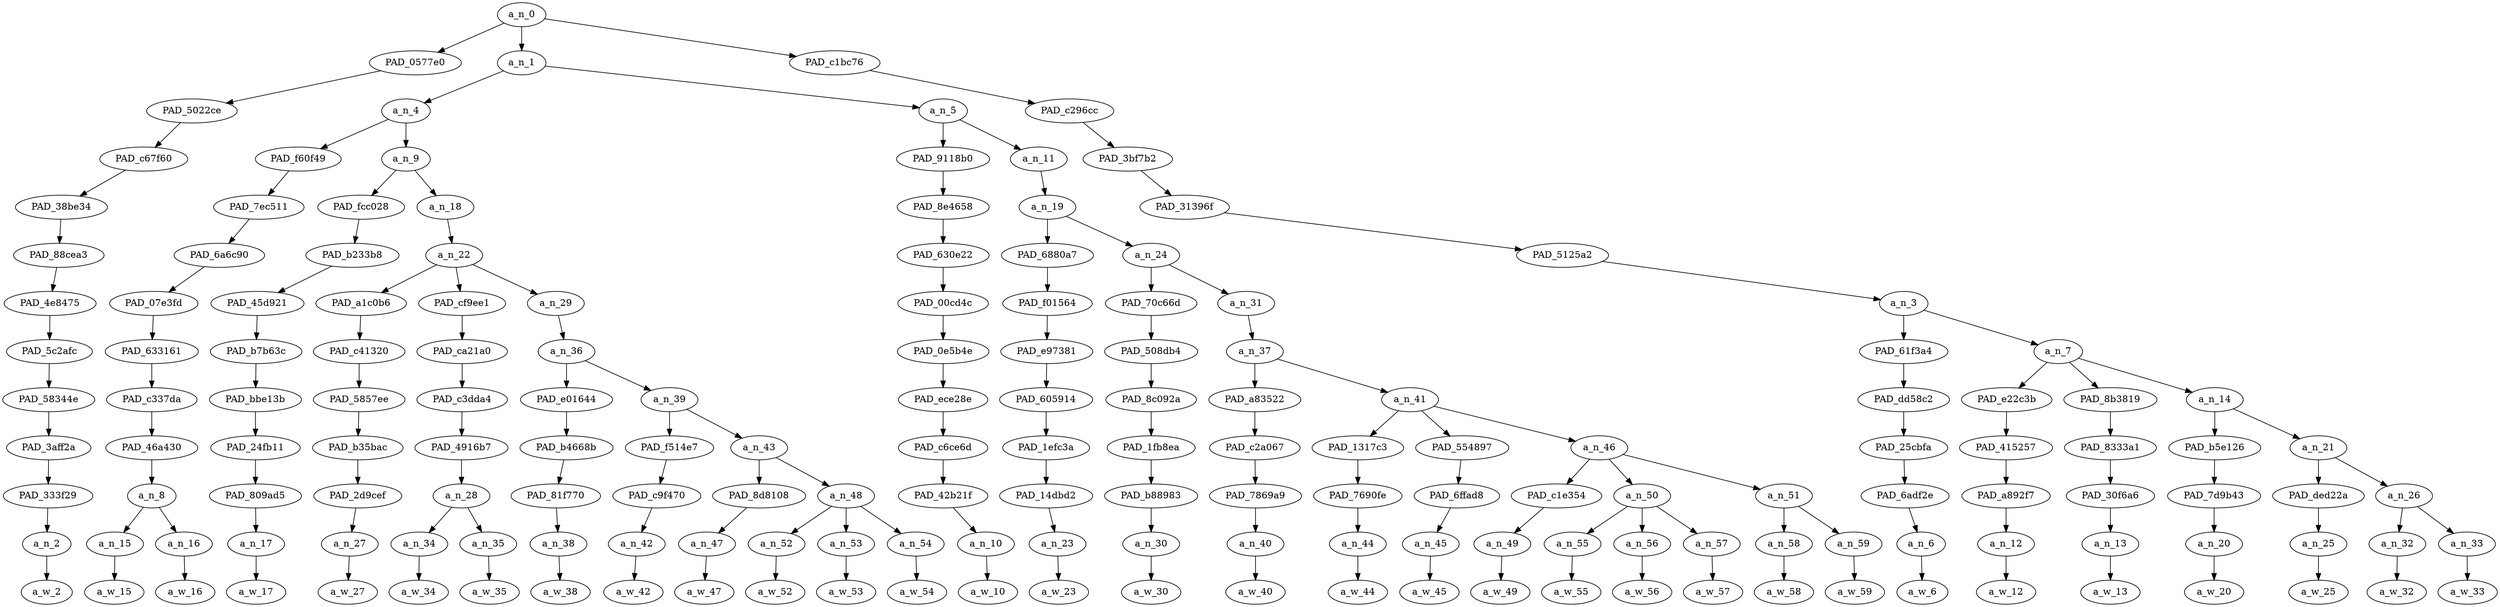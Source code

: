 strict digraph "" {
	a_n_0	[div_dir=-1,
		index=0,
		level=12,
		pos="19.215856481481485,12!",
		text_span="[0, 1, 2, 3, 4, 5, 6, 7, 8, 9, 10, 11, 12, 13, 14, 15, 16, 17, 18, 19, 20, 21, 22, 23, 24, 25, 26, 27, 28, 29, 30, 31]",
		value=0.99999999];
	PAD_0577e0	[div_dir=1,
		index=1,
		level=11,
		pos="24.0,11!",
		text_span="[24]",
		value=0.01199813];
	a_n_0 -> PAD_0577e0;
	a_n_1	[div_dir=-1,
		index=0,
		level=11,
		pos="7.501736111111112,11!",
		text_span="[0, 1, 2, 3, 4, 5, 6, 7, 8, 9, 10, 11, 12, 13, 14, 15, 16, 17, 18, 19, 20, 21, 22, 23]",
		value=0.65972283];
	a_n_0 -> a_n_1;
	PAD_c1bc76	[div_dir=-1,
		index=2,
		level=11,
		pos="26.145833333333336,11!",
		text_span="[25, 26, 27, 28, 29, 30, 31]",
		value=0.32817601];
	a_n_0 -> PAD_c1bc76;
	PAD_5022ce	[div_dir=1,
		index=2,
		level=10,
		pos="24.0,10!",
		text_span="[24]",
		value=0.01199813];
	PAD_0577e0 -> PAD_5022ce;
	PAD_c67f60	[div_dir=1,
		index=4,
		level=9,
		pos="24.0,9!",
		text_span="[24]",
		value=0.01199813];
	PAD_5022ce -> PAD_c67f60;
	PAD_38be34	[div_dir=1,
		index=5,
		level=8,
		pos="24.0,8!",
		text_span="[24]",
		value=0.01199813];
	PAD_c67f60 -> PAD_38be34;
	PAD_88cea3	[div_dir=1,
		index=6,
		level=7,
		pos="24.0,7!",
		text_span="[24]",
		value=0.01199813];
	PAD_38be34 -> PAD_88cea3;
	PAD_4e8475	[div_dir=1,
		index=9,
		level=6,
		pos="24.0,6!",
		text_span="[24]",
		value=0.01199813];
	PAD_88cea3 -> PAD_4e8475;
	PAD_5c2afc	[div_dir=1,
		index=9,
		level=5,
		pos="24.0,5!",
		text_span="[24]",
		value=0.01199813];
	PAD_4e8475 -> PAD_5c2afc;
	PAD_58344e	[div_dir=1,
		index=11,
		level=4,
		pos="24.0,4!",
		text_span="[24]",
		value=0.01199813];
	PAD_5c2afc -> PAD_58344e;
	PAD_3aff2a	[div_dir=1,
		index=14,
		level=3,
		pos="24.0,3!",
		text_span="[24]",
		value=0.01199813];
	PAD_58344e -> PAD_3aff2a;
	PAD_333f29	[div_dir=1,
		index=17,
		level=2,
		pos="24.0,2!",
		text_span="[24]",
		value=0.01199813];
	PAD_3aff2a -> PAD_333f29;
	a_n_2	[div_dir=1,
		index=24,
		level=1,
		pos="24.0,1!",
		text_span="[24]",
		value=0.01199813];
	PAD_333f29 -> a_n_2;
	a_w_2	[div_dir=0,
		index=24,
		level=0,
		pos="24,0!",
		text_span="[24]",
		value=but];
	a_n_2 -> a_w_2;
	a_n_4	[div_dir=-1,
		index=0,
		level=10,
		pos="1.9583333333333333,10!",
		text_span="[0, 1, 2, 3, 4, 5, 6, 7, 8, 9, 10, 11]",
		value=0.37204244];
	a_n_1 -> a_n_4;
	a_n_5	[div_dir=1,
		index=1,
		level=10,
		pos="13.04513888888889,10!",
		text_span="[12, 13, 14, 15, 16, 17, 18, 19, 20, 21, 22, 23]",
		value=0.28761662];
	a_n_1 -> a_n_5;
	PAD_f60f49	[div_dir=-1,
		index=0,
		level=9,
		pos="0.5,9!",
		text_span="[0, 1]",
		value=0.04518742];
	a_n_4 -> PAD_f60f49;
	a_n_9	[div_dir=-1,
		index=1,
		level=9,
		pos="3.4166666666666665,9!",
		text_span="[2, 3, 4, 5, 6, 7, 8, 9, 10, 11]",
		value=0.32674965];
	a_n_4 -> a_n_9;
	PAD_7ec511	[div_dir=-1,
		index=0,
		level=8,
		pos="0.5,8!",
		text_span="[0, 1]",
		value=0.04518742];
	PAD_f60f49 -> PAD_7ec511;
	PAD_6a6c90	[div_dir=-1,
		index=0,
		level=7,
		pos="0.5,7!",
		text_span="[0, 1]",
		value=0.04518742];
	PAD_7ec511 -> PAD_6a6c90;
	PAD_07e3fd	[div_dir=-1,
		index=0,
		level=6,
		pos="0.5,6!",
		text_span="[0, 1]",
		value=0.04518742];
	PAD_6a6c90 -> PAD_07e3fd;
	PAD_633161	[div_dir=-1,
		index=0,
		level=5,
		pos="0.5,5!",
		text_span="[0, 1]",
		value=0.04518742];
	PAD_07e3fd -> PAD_633161;
	PAD_c337da	[div_dir=-1,
		index=0,
		level=4,
		pos="0.5,4!",
		text_span="[0, 1]",
		value=0.04518742];
	PAD_633161 -> PAD_c337da;
	PAD_46a430	[div_dir=-1,
		index=0,
		level=3,
		pos="0.5,3!",
		text_span="[0, 1]",
		value=0.04518742];
	PAD_c337da -> PAD_46a430;
	a_n_8	[div_dir=-1,
		index=0,
		level=2,
		pos="0.5,2!",
		text_span="[0, 1]",
		value=0.04518742];
	PAD_46a430 -> a_n_8;
	a_n_15	[div_dir=-1,
		index=0,
		level=1,
		pos="0.0,1!",
		text_span="[0]",
		value=0.01927360];
	a_n_8 -> a_n_15;
	a_n_16	[div_dir=1,
		index=1,
		level=1,
		pos="1.0,1!",
		text_span="[1]",
		value=0.02587146];
	a_n_8 -> a_n_16;
	a_w_15	[div_dir=0,
		index=0,
		level=0,
		pos="0,0!",
		text_span="[0]",
		value=a];
	a_n_15 -> a_w_15;
	a_w_16	[div_dir=0,
		index=1,
		level=0,
		pos="1,0!",
		text_span="[1]",
		value=mother];
	a_n_16 -> a_w_16;
	PAD_fcc028	[div_dir=-1,
		index=1,
		level=8,
		pos="2.0,8!",
		text_span="[2]",
		value=0.01608213];
	a_n_9 -> PAD_fcc028;
	a_n_18	[div_dir=-1,
		index=2,
		level=8,
		pos="4.833333333333333,8!",
		text_span="[3, 4, 5, 6, 7, 8, 9, 10, 11]",
		value=0.31057103];
	a_n_9 -> a_n_18;
	PAD_b233b8	[div_dir=-1,
		index=1,
		level=7,
		pos="2.0,7!",
		text_span="[2]",
		value=0.01608213];
	PAD_fcc028 -> PAD_b233b8;
	PAD_45d921	[div_dir=-1,
		index=1,
		level=6,
		pos="2.0,6!",
		text_span="[2]",
		value=0.01608213];
	PAD_b233b8 -> PAD_45d921;
	PAD_b7b63c	[div_dir=-1,
		index=1,
		level=5,
		pos="2.0,5!",
		text_span="[2]",
		value=0.01608213];
	PAD_45d921 -> PAD_b7b63c;
	PAD_bbe13b	[div_dir=-1,
		index=1,
		level=4,
		pos="2.0,4!",
		text_span="[2]",
		value=0.01608213];
	PAD_b7b63c -> PAD_bbe13b;
	PAD_24fb11	[div_dir=-1,
		index=1,
		level=3,
		pos="2.0,3!",
		text_span="[2]",
		value=0.01608213];
	PAD_bbe13b -> PAD_24fb11;
	PAD_809ad5	[div_dir=-1,
		index=1,
		level=2,
		pos="2.0,2!",
		text_span="[2]",
		value=0.01608213];
	PAD_24fb11 -> PAD_809ad5;
	a_n_17	[div_dir=-1,
		index=2,
		level=1,
		pos="2.0,1!",
		text_span="[2]",
		value=0.01608213];
	PAD_809ad5 -> a_n_17;
	a_w_17	[div_dir=0,
		index=2,
		level=0,
		pos="2,0!",
		text_span="[2]",
		value=who];
	a_n_17 -> a_w_17;
	a_n_22	[div_dir=-1,
		index=2,
		level=7,
		pos="4.833333333333333,7!",
		text_span="[3, 4, 5, 6, 7, 8, 9, 10, 11]",
		value=0.31047371];
	a_n_18 -> a_n_22;
	PAD_a1c0b6	[div_dir=-1,
		index=2,
		level=6,
		pos="3.0,6!",
		text_span="[3]",
		value=0.02443726];
	a_n_22 -> PAD_a1c0b6;
	PAD_cf9ee1	[div_dir=1,
		index=3,
		level=6,
		pos="4.5,6!",
		text_span="[4, 5]",
		value=0.04367401];
	a_n_22 -> PAD_cf9ee1;
	a_n_29	[div_dir=-1,
		index=4,
		level=6,
		pos="7.0,6!",
		text_span="[6, 7, 8, 9, 10, 11]",
		value=0.24226513];
	a_n_22 -> a_n_29;
	PAD_c41320	[div_dir=-1,
		index=2,
		level=5,
		pos="3.0,5!",
		text_span="[3]",
		value=0.02443726];
	PAD_a1c0b6 -> PAD_c41320;
	PAD_5857ee	[div_dir=-1,
		index=2,
		level=4,
		pos="3.0,4!",
		text_span="[3]",
		value=0.02443726];
	PAD_c41320 -> PAD_5857ee;
	PAD_b35bac	[div_dir=-1,
		index=2,
		level=3,
		pos="3.0,3!",
		text_span="[3]",
		value=0.02443726];
	PAD_5857ee -> PAD_b35bac;
	PAD_2d9cef	[div_dir=-1,
		index=2,
		level=2,
		pos="3.0,2!",
		text_span="[3]",
		value=0.02443726];
	PAD_b35bac -> PAD_2d9cef;
	a_n_27	[div_dir=-1,
		index=3,
		level=1,
		pos="3.0,1!",
		text_span="[3]",
		value=0.02443726];
	PAD_2d9cef -> a_n_27;
	a_w_27	[div_dir=0,
		index=3,
		level=0,
		pos="3,0!",
		text_span="[3]",
		value=tells];
	a_n_27 -> a_w_27;
	PAD_ca21a0	[div_dir=1,
		index=3,
		level=5,
		pos="4.5,5!",
		text_span="[4, 5]",
		value=0.04367401];
	PAD_cf9ee1 -> PAD_ca21a0;
	PAD_c3dda4	[div_dir=1,
		index=3,
		level=4,
		pos="4.5,4!",
		text_span="[4, 5]",
		value=0.04367401];
	PAD_ca21a0 -> PAD_c3dda4;
	PAD_4916b7	[div_dir=1,
		index=3,
		level=3,
		pos="4.5,3!",
		text_span="[4, 5]",
		value=0.04367401];
	PAD_c3dda4 -> PAD_4916b7;
	a_n_28	[div_dir=1,
		index=3,
		level=2,
		pos="4.5,2!",
		text_span="[4, 5]",
		value=0.04367401];
	PAD_4916b7 -> a_n_28;
	a_n_34	[div_dir=1,
		index=4,
		level=1,
		pos="4.0,1!",
		text_span="[4]",
		value=0.01721834];
	a_n_28 -> a_n_34;
	a_n_35	[div_dir=1,
		index=5,
		level=1,
		pos="5.0,1!",
		text_span="[5]",
		value=0.02639891];
	a_n_28 -> a_n_35;
	a_w_34	[div_dir=0,
		index=4,
		level=0,
		pos="4,0!",
		text_span="[4]",
		value=her];
	a_n_34 -> a_w_34;
	a_w_35	[div_dir=0,
		index=5,
		level=0,
		pos="5,0!",
		text_span="[5]",
		value=child];
	a_n_35 -> a_w_35;
	a_n_36	[div_dir=-1,
		index=4,
		level=5,
		pos="7.0,5!",
		text_span="[6, 7, 8, 9, 10, 11]",
		value=0.24215341];
	a_n_29 -> a_n_36;
	PAD_e01644	[div_dir=1,
		index=4,
		level=4,
		pos="6.0,4!",
		text_span="[6]",
		value=0.01368806];
	a_n_36 -> PAD_e01644;
	a_n_39	[div_dir=-1,
		index=5,
		level=4,
		pos="8.0,4!",
		text_span="[7, 8, 9, 10, 11]",
		value=0.22835363];
	a_n_36 -> a_n_39;
	PAD_b4668b	[div_dir=1,
		index=4,
		level=3,
		pos="6.0,3!",
		text_span="[6]",
		value=0.01368806];
	PAD_e01644 -> PAD_b4668b;
	PAD_81f770	[div_dir=1,
		index=4,
		level=2,
		pos="6.0,2!",
		text_span="[6]",
		value=0.01368806];
	PAD_b4668b -> PAD_81f770;
	a_n_38	[div_dir=1,
		index=6,
		level=1,
		pos="6.0,1!",
		text_span="[6]",
		value=0.01368806];
	PAD_81f770 -> a_n_38;
	a_w_38	[div_dir=0,
		index=6,
		level=0,
		pos="6,0!",
		text_span="[6]",
		value=to];
	a_n_38 -> a_w_38;
	PAD_f514e7	[div_dir=1,
		index=5,
		level=3,
		pos="7.0,3!",
		text_span="[7]",
		value=0.02711642];
	a_n_39 -> PAD_f514e7;
	a_n_43	[div_dir=-1,
		index=6,
		level=3,
		pos="9.0,3!",
		text_span="[8, 9, 10, 11]",
		value=0.20110133];
	a_n_39 -> a_n_43;
	PAD_c9f470	[div_dir=1,
		index=5,
		level=2,
		pos="7.0,2!",
		text_span="[7]",
		value=0.02711642];
	PAD_f514e7 -> PAD_c9f470;
	a_n_42	[div_dir=1,
		index=7,
		level=1,
		pos="7.0,1!",
		text_span="[7]",
		value=0.02711642];
	PAD_c9f470 -> a_n_42;
	a_w_42	[div_dir=0,
		index=7,
		level=0,
		pos="7,0!",
		text_span="[7]",
		value=play];
	a_n_42 -> a_w_42;
	PAD_8d8108	[div_dir=-1,
		index=6,
		level=2,
		pos="8.0,2!",
		text_span="[8]",
		value=0.01855586];
	a_n_43 -> PAD_8d8108;
	a_n_48	[div_dir=-1,
		index=7,
		level=2,
		pos="10.0,2!",
		text_span="[9, 10, 11]",
		value=0.18239432];
	a_n_43 -> a_n_48;
	a_n_47	[div_dir=-1,
		index=8,
		level=1,
		pos="8.0,1!",
		text_span="[8]",
		value=0.01855586];
	PAD_8d8108 -> a_n_47;
	a_w_47	[div_dir=0,
		index=8,
		level=0,
		pos="8,0!",
		text_span="[8]",
		value=with];
	a_n_47 -> a_w_47;
	a_n_52	[div_dir=1,
		index=9,
		level=1,
		pos="9.0,1!",
		text_span="[9]",
		value=0.02217702];
	a_n_48 -> a_n_52;
	a_n_53	[div_dir=-1,
		index=10,
		level=1,
		pos="10.0,1!",
		text_span="[10]",
		value=0.12864488];
	a_n_48 -> a_n_53;
	a_n_54	[div_dir=-1,
		index=11,
		level=1,
		pos="11.0,1!",
		text_span="[11]",
		value=0.03142349];
	a_n_48 -> a_n_54;
	a_w_52	[div_dir=0,
		index=9,
		level=0,
		pos="9,0!",
		text_span="[9]",
		value=a1];
	a_n_52 -> a_w_52;
	a_w_53	[div_dir=0,
		index=10,
		level=0,
		pos="10,0!",
		text_span="[10]",
		value=diseased];
	a_n_53 -> a_w_53;
	a_w_54	[div_dir=0,
		index=11,
		level=0,
		pos="11,0!",
		text_span="[11]",
		value=child1];
	a_n_54 -> a_w_54;
	PAD_9118b0	[div_dir=-1,
		index=2,
		level=9,
		pos="12.0,9!",
		text_span="[12]",
		value=0.03123972];
	a_n_5 -> PAD_9118b0;
	a_n_11	[div_dir=1,
		index=3,
		level=9,
		pos="14.090277777777779,9!",
		text_span="[13, 14, 15, 16, 17, 18, 19, 20, 21, 22, 23]",
		value=0.25636187];
	a_n_5 -> a_n_11;
	PAD_8e4658	[div_dir=-1,
		index=3,
		level=8,
		pos="12.0,8!",
		text_span="[12]",
		value=0.03123972];
	PAD_9118b0 -> PAD_8e4658;
	PAD_630e22	[div_dir=-1,
		index=3,
		level=7,
		pos="12.0,7!",
		text_span="[12]",
		value=0.03123972];
	PAD_8e4658 -> PAD_630e22;
	PAD_00cd4c	[div_dir=-1,
		index=5,
		level=6,
		pos="12.0,6!",
		text_span="[12]",
		value=0.03123972];
	PAD_630e22 -> PAD_00cd4c;
	PAD_0e5b4e	[div_dir=-1,
		index=5,
		level=5,
		pos="12.0,5!",
		text_span="[12]",
		value=0.03123972];
	PAD_00cd4c -> PAD_0e5b4e;
	PAD_ece28e	[div_dir=-1,
		index=6,
		level=4,
		pos="12.0,4!",
		text_span="[12]",
		value=0.03123972];
	PAD_0e5b4e -> PAD_ece28e;
	PAD_c6ce6d	[div_dir=-1,
		index=7,
		level=3,
		pos="12.0,3!",
		text_span="[12]",
		value=0.03123972];
	PAD_ece28e -> PAD_c6ce6d;
	PAD_42b21f	[div_dir=-1,
		index=8,
		level=2,
		pos="12.0,2!",
		text_span="[12]",
		value=0.03123972];
	PAD_c6ce6d -> PAD_42b21f;
	a_n_10	[div_dir=-1,
		index=12,
		level=1,
		pos="12.0,1!",
		text_span="[12]",
		value=0.03123972];
	PAD_42b21f -> a_n_10;
	a_w_10	[div_dir=0,
		index=12,
		level=0,
		pos="12,0!",
		text_span="[12]",
		value=look];
	a_n_10 -> a_w_10;
	a_n_19	[div_dir=1,
		index=4,
		level=8,
		pos="14.090277777777779,8!",
		text_span="[13, 14, 15, 16, 17, 18, 19, 20, 21, 22, 23]",
		value=0.25633448];
	a_n_11 -> a_n_19;
	PAD_6880a7	[div_dir=-1,
		index=4,
		level=7,
		pos="13.0,7!",
		text_span="[13]",
		value=0.01889448];
	a_n_19 -> PAD_6880a7;
	a_n_24	[div_dir=1,
		index=5,
		level=7,
		pos="15.180555555555557,7!",
		text_span="[14, 15, 16, 17, 18, 19, 20, 21, 22, 23]",
		value=0.23741260];
	a_n_19 -> a_n_24;
	PAD_f01564	[div_dir=-1,
		index=6,
		level=6,
		pos="13.0,6!",
		text_span="[13]",
		value=0.01889448];
	PAD_6880a7 -> PAD_f01564;
	PAD_e97381	[div_dir=-1,
		index=6,
		level=5,
		pos="13.0,5!",
		text_span="[13]",
		value=0.01889448];
	PAD_f01564 -> PAD_e97381;
	PAD_605914	[div_dir=-1,
		index=7,
		level=4,
		pos="13.0,4!",
		text_span="[13]",
		value=0.01889448];
	PAD_e97381 -> PAD_605914;
	PAD_1efc3a	[div_dir=-1,
		index=8,
		level=3,
		pos="13.0,3!",
		text_span="[13]",
		value=0.01889448];
	PAD_605914 -> PAD_1efc3a;
	PAD_14dbd2	[div_dir=-1,
		index=9,
		level=2,
		pos="13.0,2!",
		text_span="[13]",
		value=0.01889448];
	PAD_1efc3a -> PAD_14dbd2;
	a_n_23	[div_dir=-1,
		index=13,
		level=1,
		pos="13.0,1!",
		text_span="[13]",
		value=0.01889448];
	PAD_14dbd2 -> a_n_23;
	a_w_23	[div_dir=0,
		index=13,
		level=0,
		pos="13,0!",
		text_span="[13]",
		value=i];
	a_n_23 -> a_w_23;
	PAD_70c66d	[div_dir=-1,
		index=7,
		level=6,
		pos="14.0,6!",
		text_span="[14]",
		value=0.01424738];
	a_n_24 -> PAD_70c66d;
	a_n_31	[div_dir=1,
		index=8,
		level=6,
		pos="16.361111111111114,6!",
		text_span="[15, 16, 17, 18, 19, 20, 21, 22, 23]",
		value=0.22311319];
	a_n_24 -> a_n_31;
	PAD_508db4	[div_dir=-1,
		index=7,
		level=5,
		pos="14.0,5!",
		text_span="[14]",
		value=0.01424738];
	PAD_70c66d -> PAD_508db4;
	PAD_8c092a	[div_dir=-1,
		index=8,
		level=4,
		pos="14.0,4!",
		text_span="[14]",
		value=0.01424738];
	PAD_508db4 -> PAD_8c092a;
	PAD_1fb8ea	[div_dir=-1,
		index=9,
		level=3,
		pos="14.0,3!",
		text_span="[14]",
		value=0.01424738];
	PAD_8c092a -> PAD_1fb8ea;
	PAD_b88983	[div_dir=-1,
		index=10,
		level=2,
		pos="14.0,2!",
		text_span="[14]",
		value=0.01424738];
	PAD_1fb8ea -> PAD_b88983;
	a_n_30	[div_dir=-1,
		index=14,
		level=1,
		pos="14.0,1!",
		text_span="[14]",
		value=0.01424738];
	PAD_b88983 -> a_n_30;
	a_w_30	[div_dir=0,
		index=14,
		level=0,
		pos="14,0!",
		text_span="[14]",
		value=know];
	a_n_30 -> a_w_30;
	a_n_37	[div_dir=1,
		index=8,
		level=5,
		pos="16.361111111111114,5!",
		text_span="[15, 16, 17, 18, 19, 20, 21, 22, 23]",
		value=0.22303987];
	a_n_31 -> a_n_37;
	PAD_a83522	[div_dir=1,
		index=9,
		level=4,
		pos="15.0,4!",
		text_span="[15]",
		value=0.01588233];
	a_n_37 -> PAD_a83522;
	a_n_41	[div_dir=1,
		index=10,
		level=4,
		pos="17.722222222222225,4!",
		text_span="[16, 17, 18, 19, 20, 21, 22, 23]",
		value=0.20708423];
	a_n_37 -> a_n_41;
	PAD_c2a067	[div_dir=1,
		index=10,
		level=3,
		pos="15.0,3!",
		text_span="[15]",
		value=0.01588233];
	PAD_a83522 -> PAD_c2a067;
	PAD_7869a9	[div_dir=1,
		index=11,
		level=2,
		pos="15.0,2!",
		text_span="[15]",
		value=0.01588233];
	PAD_c2a067 -> PAD_7869a9;
	a_n_40	[div_dir=1,
		index=15,
		level=1,
		pos="15.0,1!",
		text_span="[15]",
		value=0.01588233];
	PAD_7869a9 -> a_n_40;
	a_w_40	[div_dir=0,
		index=15,
		level=0,
		pos="15,0!",
		text_span="[15]",
		value=they];
	a_n_40 -> a_w_40;
	PAD_1317c3	[div_dir=1,
		index=11,
		level=3,
		pos="16.0,3!",
		text_span="[16]",
		value=0.01311147];
	a_n_41 -> PAD_1317c3;
	PAD_554897	[div_dir=1,
		index=12,
		level=3,
		pos="17.0,3!",
		text_span="[17]",
		value=0.01553253];
	a_n_41 -> PAD_554897;
	a_n_46	[div_dir=1,
		index=13,
		level=3,
		pos="20.166666666666668,3!",
		text_span="[18, 19, 20, 21, 22, 23]",
		value=0.17837239];
	a_n_41 -> a_n_46;
	PAD_7690fe	[div_dir=1,
		index=12,
		level=2,
		pos="16.0,2!",
		text_span="[16]",
		value=0.01311147];
	PAD_1317c3 -> PAD_7690fe;
	a_n_44	[div_dir=1,
		index=16,
		level=1,
		pos="16.0,1!",
		text_span="[16]",
		value=0.01311147];
	PAD_7690fe -> a_n_44;
	a_w_44	[div_dir=0,
		index=16,
		level=0,
		pos="16,0!",
		text_span="[16]",
		value=did];
	a_n_44 -> a_w_44;
	PAD_6ffad8	[div_dir=1,
		index=13,
		level=2,
		pos="17.0,2!",
		text_span="[17]",
		value=0.01553253];
	PAD_554897 -> PAD_6ffad8;
	a_n_45	[div_dir=1,
		index=17,
		level=1,
		pos="17.0,1!",
		text_span="[17]",
		value=0.01553253];
	PAD_6ffad8 -> a_n_45;
	a_w_45	[div_dir=0,
		index=17,
		level=0,
		pos="17,0!",
		text_span="[17]",
		value=not];
	a_n_45 -> a_w_45;
	PAD_c1e354	[div_dir=1,
		index=14,
		level=2,
		pos="18.0,2!",
		text_span="[18]",
		value=0.02123662];
	a_n_46 -> PAD_c1e354;
	a_n_50	[div_dir=1,
		index=15,
		level=2,
		pos="20.0,2!",
		text_span="[19, 20, 21]",
		value=0.12729484];
	a_n_46 -> a_n_50;
	a_n_51	[div_dir=1,
		index=16,
		level=2,
		pos="22.5,2!",
		text_span="[22, 23]",
		value=0.02978026];
	a_n_46 -> a_n_51;
	a_n_49	[div_dir=1,
		index=18,
		level=1,
		pos="18.0,1!",
		text_span="[18]",
		value=0.02123662];
	PAD_c1e354 -> a_n_49;
	a_w_49	[div_dir=0,
		index=18,
		level=0,
		pos="18,0!",
		text_span="[18]",
		value=have];
	a_n_49 -> a_w_49;
	a_n_55	[div_dir=1,
		index=19,
		level=1,
		pos="19.0,1!",
		text_span="[19]",
		value=0.07648299];
	a_n_50 -> a_n_55;
	a_n_56	[div_dir=1,
		index=20,
		level=1,
		pos="20.0,1!",
		text_span="[20]",
		value=0.01599895];
	a_n_50 -> a_n_56;
	a_n_57	[div_dir=-1,
		index=21,
		level=1,
		pos="21.0,1!",
		text_span="[21]",
		value=0.03473902];
	a_n_50 -> a_n_57;
	a_w_55	[div_dir=0,
		index=19,
		level=0,
		pos="19,0!",
		text_span="[19]",
		value=iphones];
	a_n_55 -> a_w_55;
	a_w_56	[div_dir=0,
		index=20,
		level=0,
		pos="20,0!",
		text_span="[20]",
		value=and];
	a_n_56 -> a_w_56;
	a_w_57	[div_dir=0,
		index=21,
		level=0,
		pos="21,0!",
		text_span="[21]",
		value=computers];
	a_n_57 -> a_w_57;
	a_n_58	[div_dir=-1,
		index=22,
		level=1,
		pos="22.0,1!",
		text_span="[22]",
		value=0.01512403];
	a_n_51 -> a_n_58;
	a_n_59	[div_dir=1,
		index=23,
		level=1,
		pos="23.0,1!",
		text_span="[23]",
		value=0.01465331];
	a_n_51 -> a_n_59;
	a_w_58	[div_dir=0,
		index=22,
		level=0,
		pos="22,0!",
		text_span="[22]",
		value=back];
	a_n_58 -> a_w_58;
	a_w_59	[div_dir=0,
		index=23,
		level=0,
		pos="23,0!",
		text_span="[23]",
		value=then];
	a_n_59 -> a_w_59;
	PAD_c296cc	[div_dir=-1,
		index=3,
		level=10,
		pos="26.145833333333336,10!",
		text_span="[25, 26, 27, 28, 29, 30, 31]",
		value=0.32817601];
	PAD_c1bc76 -> PAD_c296cc;
	PAD_3bf7b2	[div_dir=-1,
		index=5,
		level=9,
		pos="26.145833333333336,9!",
		text_span="[25, 26, 27, 28, 29, 30, 31]",
		value=0.32817601];
	PAD_c296cc -> PAD_3bf7b2;
	PAD_31396f	[div_dir=-1,
		index=6,
		level=8,
		pos="26.145833333333336,8!",
		text_span="[25, 26, 27, 28, 29, 30, 31]",
		value=0.32817601];
	PAD_3bf7b2 -> PAD_31396f;
	PAD_5125a2	[div_dir=-1,
		index=7,
		level=7,
		pos="26.145833333333336,7!",
		text_span="[25, 26, 27, 28, 29, 30, 31]",
		value=0.32817601];
	PAD_31396f -> PAD_5125a2;
	a_n_3	[div_dir=-1,
		index=10,
		level=6,
		pos="26.145833333333336,6!",
		text_span="[25, 26, 27, 28, 29, 30, 31]",
		value=0.32817601];
	PAD_5125a2 -> a_n_3;
	PAD_61f3a4	[div_dir=1,
		index=10,
		level=5,
		pos="25.0,5!",
		text_span="[25]",
		value=0.01552347];
	a_n_3 -> PAD_61f3a4;
	a_n_7	[div_dir=-1,
		index=11,
		level=5,
		pos="27.291666666666668,5!",
		text_span="[26, 27, 28, 29, 30, 31]",
		value=0.31254731];
	a_n_3 -> a_n_7;
	PAD_dd58c2	[div_dir=1,
		index=12,
		level=4,
		pos="25.0,4!",
		text_span="[25]",
		value=0.01552347];
	PAD_61f3a4 -> PAD_dd58c2;
	PAD_25cbfa	[div_dir=1,
		index=15,
		level=3,
		pos="25.0,3!",
		text_span="[25]",
		value=0.01552347];
	PAD_dd58c2 -> PAD_25cbfa;
	PAD_6adf2e	[div_dir=1,
		index=18,
		level=2,
		pos="25.0,2!",
		text_span="[25]",
		value=0.01552347];
	PAD_25cbfa -> PAD_6adf2e;
	a_n_6	[div_dir=1,
		index=25,
		level=1,
		pos="25.0,1!",
		text_span="[25]",
		value=0.01552347];
	PAD_6adf2e -> a_n_6;
	a_w_6	[div_dir=0,
		index=25,
		level=0,
		pos="25,0!",
		text_span="[25]",
		value=they1];
	a_n_6 -> a_w_6;
	PAD_e22c3b	[div_dir=1,
		index=13,
		level=4,
		pos="26.0,4!",
		text_span="[26]",
		value=0.01389845];
	a_n_7 -> PAD_e22c3b;
	PAD_8b3819	[div_dir=1,
		index=14,
		level=4,
		pos="27.0,4!",
		text_span="[27]",
		value=0.01155245];
	a_n_7 -> PAD_8b3819;
	a_n_14	[div_dir=-1,
		index=15,
		level=4,
		pos="28.875,4!",
		text_span="[28, 29, 30, 31]",
		value=0.28697926];
	a_n_7 -> a_n_14;
	PAD_415257	[div_dir=1,
		index=16,
		level=3,
		pos="26.0,3!",
		text_span="[26]",
		value=0.01389845];
	PAD_e22c3b -> PAD_415257;
	PAD_a892f7	[div_dir=1,
		index=19,
		level=2,
		pos="26.0,2!",
		text_span="[26]",
		value=0.01389845];
	PAD_415257 -> PAD_a892f7;
	a_n_12	[div_dir=1,
		index=26,
		level=1,
		pos="26.0,1!",
		text_span="[26]",
		value=0.01389845];
	PAD_a892f7 -> a_n_12;
	a_w_12	[div_dir=0,
		index=26,
		level=0,
		pos="26,0!",
		text_span="[26]",
		value=were];
	a_n_12 -> a_w_12;
	PAD_8333a1	[div_dir=1,
		index=17,
		level=3,
		pos="27.0,3!",
		text_span="[27]",
		value=0.01155245];
	PAD_8b3819 -> PAD_8333a1;
	PAD_30f6a6	[div_dir=1,
		index=20,
		level=2,
		pos="27.0,2!",
		text_span="[27]",
		value=0.01155245];
	PAD_8333a1 -> PAD_30f6a6;
	a_n_13	[div_dir=1,
		index=27,
		level=1,
		pos="27.0,1!",
		text_span="[27]",
		value=0.01155245];
	PAD_30f6a6 -> a_n_13;
	a_w_13	[div_dir=0,
		index=27,
		level=0,
		pos="27,0!",
		text_span="[27]",
		value=not1];
	a_n_13 -> a_w_13;
	PAD_b5e126	[div_dir=-1,
		index=18,
		level=3,
		pos="28.0,3!",
		text_span="[28]",
		value=0.09846610];
	a_n_14 -> PAD_b5e126;
	a_n_21	[div_dir=-1,
		index=19,
		level=3,
		pos="29.75,3!",
		text_span="[29, 30, 31]",
		value=0.18837214];
	a_n_14 -> a_n_21;
	PAD_7d9b43	[div_dir=-1,
		index=21,
		level=2,
		pos="28.0,2!",
		text_span="[28]",
		value=0.09846610];
	PAD_b5e126 -> PAD_7d9b43;
	a_n_20	[div_dir=-1,
		index=28,
		level=1,
		pos="28.0,1!",
		text_span="[28]",
		value=0.09846610];
	PAD_7d9b43 -> a_n_20;
	a_w_20	[div_dir=0,
		index=28,
		level=0,
		pos="28,0!",
		text_span="[28]",
		value=retarded];
	a_n_20 -> a_w_20;
	PAD_ded22a	[div_dir=1,
		index=22,
		level=2,
		pos="29.0,2!",
		text_span="[29]",
		value=0.02931186];
	a_n_21 -> PAD_ded22a;
	a_n_26	[div_dir=-1,
		index=23,
		level=2,
		pos="30.5,2!",
		text_span="[30, 31]",
		value=0.15894929];
	a_n_21 -> a_n_26;
	a_n_25	[div_dir=1,
		index=29,
		level=1,
		pos="29.0,1!",
		text_span="[29]",
		value=0.02931186];
	PAD_ded22a -> a_n_25;
	a_w_25	[div_dir=0,
		index=29,
		level=0,
		pos="29,0!",
		text_span="[29]",
		value=for];
	a_n_25 -> a_w_25;
	a_n_32	[div_dir=-1,
		index=30,
		level=1,
		pos="30.0,1!",
		text_span="[30]",
		value=0.11664298];
	a_n_26 -> a_n_32;
	a_n_33	[div_dir=1,
		index=31,
		level=1,
		pos="31.0,1!",
		text_span="[31]",
		value=0.04210801];
	a_n_26 -> a_n_33;
	a_w_32	[div_dir=0,
		index=30,
		level=0,
		pos="30,0!",
		text_span="[30]",
		value=fucks];
	a_n_32 -> a_w_32;
	a_w_33	[div_dir=0,
		index=31,
		level=0,
		pos="31,0!",
		text_span="[31]",
		value=sake];
	a_n_33 -> a_w_33;
}
